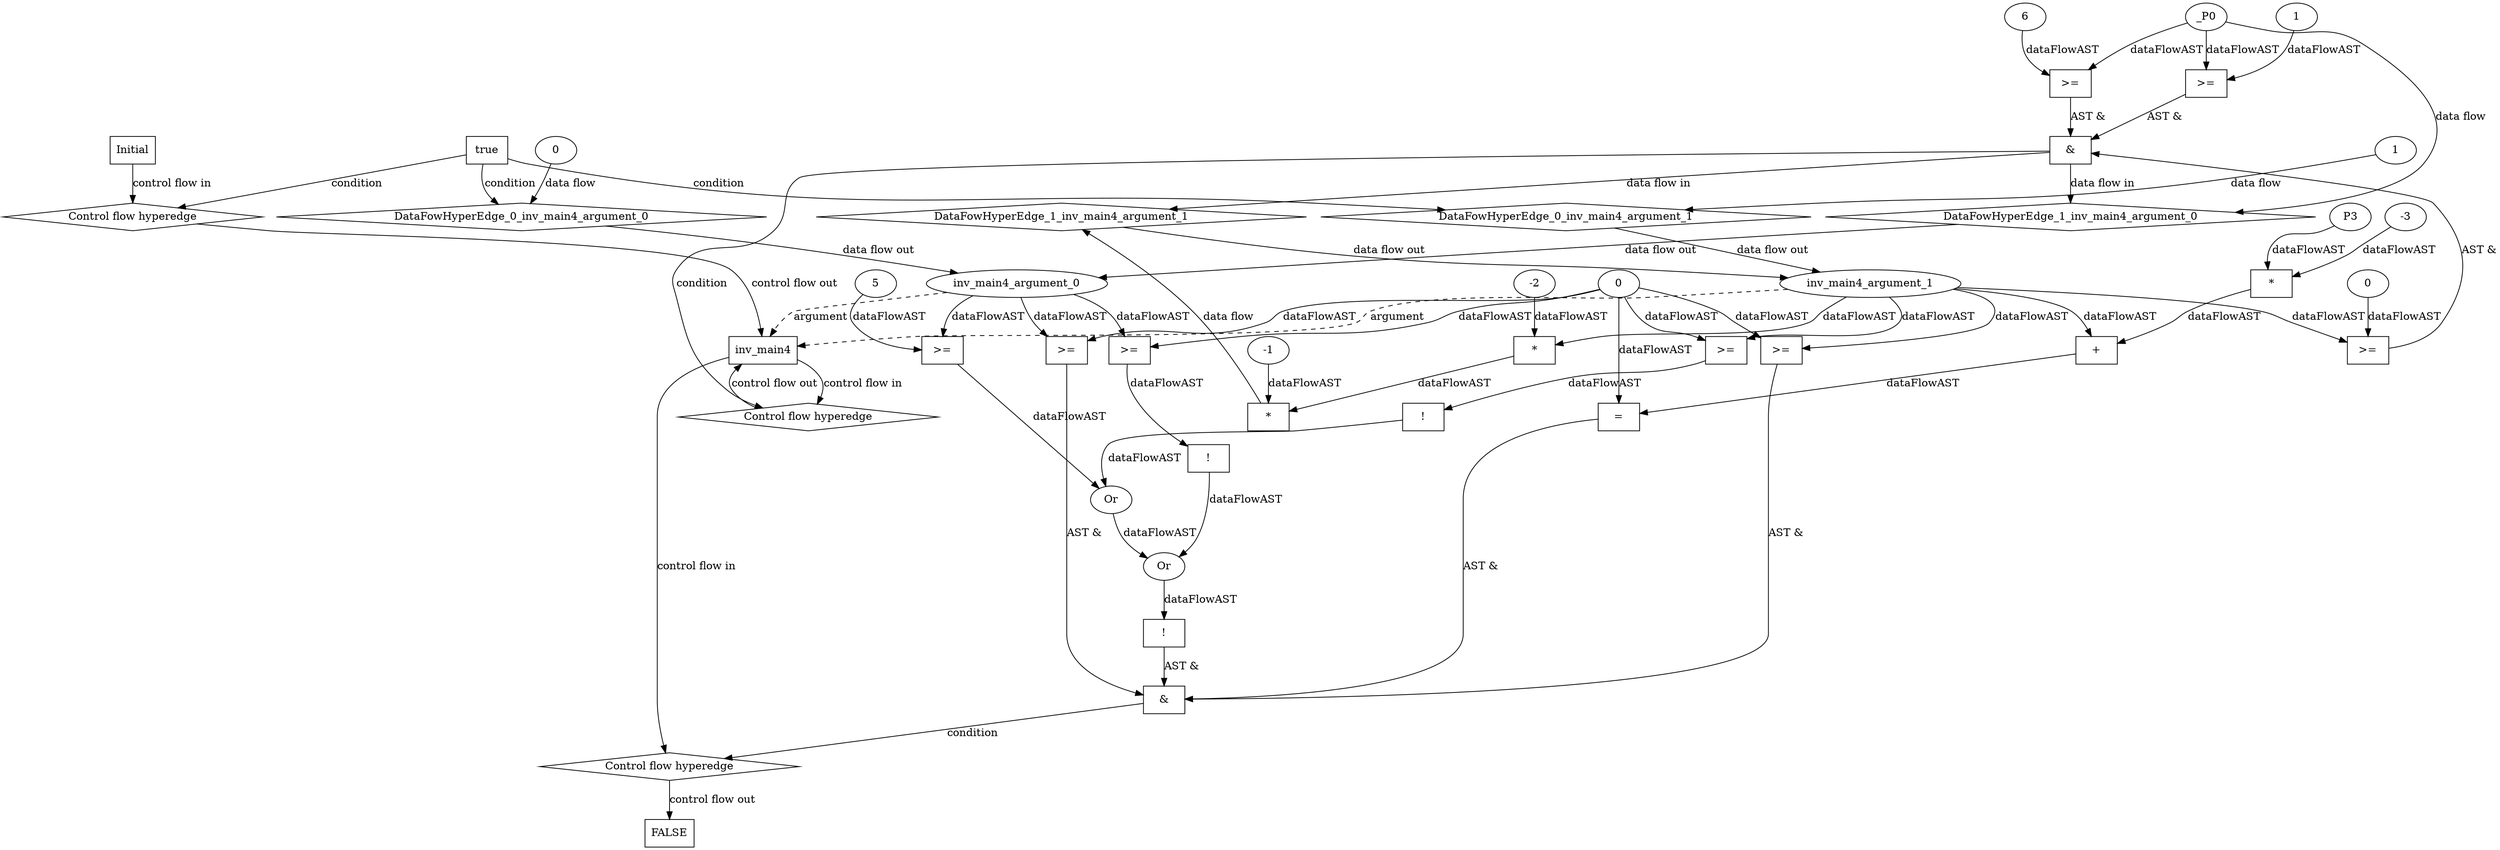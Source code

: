 digraph dag {
"inv_main4" [label="inv_main4" nodeName="inv_main4" class=cfn  shape="rect"];
FALSE [label="FALSE" nodeName=FALSE class=cfn  shape="rect"];
Initial [label="Initial" nodeName=Initial class=cfn  shape="rect"];
ControlFowHyperEdge_0 [label="Control flow hyperedge" nodeName=ControlFowHyperEdge_0 class=controlFlowHyperEdge shape="diamond"];
"Initial" -> ControlFowHyperEdge_0 [label="control flow in"]
ControlFowHyperEdge_0 -> "inv_main4" [label="control flow out"]
ControlFowHyperEdge_1 [label="Control flow hyperedge" nodeName=ControlFowHyperEdge_1 class=controlFlowHyperEdge shape="diamond"];
"inv_main4" -> ControlFowHyperEdge_1 [label="control flow in"]
ControlFowHyperEdge_1 -> "inv_main4" [label="control flow out"]
ControlFowHyperEdge_2 [label="Control flow hyperedge" nodeName=ControlFowHyperEdge_2 class=controlFlowHyperEdge shape="diamond"];
"inv_main4" -> ControlFowHyperEdge_2 [label="control flow in"]
ControlFowHyperEdge_2 -> "FALSE" [label="control flow out"]
"inv_main4_argument_0" [label="inv_main4_argument_0" nodeName=argument0 class=argument  head="inv_main4" shape="oval"];
"inv_main4_argument_0" -> "inv_main4"[label="argument" style="dashed"]
"inv_main4_argument_1" [label="inv_main4_argument_1" nodeName=argument1 class=argument  head="inv_main4" shape="oval"];
"inv_main4_argument_1" -> "inv_main4"[label="argument" style="dashed"]

"true_0" [label="true" nodeName="true_0" class=true shape="rect"];
"true_0" -> "ControlFowHyperEdge_0" [label="condition"];
"xxxinv_main4___Initial_0xxxdataFlow_0_node_0" [label="0" nodeName="xxxinv_main4___Initial_0xxxdataFlow_0_node_0" class=Literal ];

"xxxinv_main4___Initial_0xxxdataFlow_0_node_0" -> "DataFowHyperEdge_0_inv_main4_argument_0" [label="data flow"];
"xxxinv_main4___Initial_0xxxdataFlow1_node_0" [label="1" nodeName="xxxinv_main4___Initial_0xxxdataFlow1_node_0" class=Literal ];

"xxxinv_main4___Initial_0xxxdataFlow1_node_0" -> "DataFowHyperEdge_0_inv_main4_argument_1" [label="data flow"];
"xxxinv_main4___inv_main4_1xxx_and" [label="&" nodeName="xxxinv_main4___inv_main4_1xxx_and" class=Operator shape="rect"];
"xxxinv_main4___inv_main4_1xxxguard_0_node_0" [label=">=" nodeName="xxxinv_main4___inv_main4_1xxxguard_0_node_0" class=Operator  shape="rect"];
"xxxinv_main4___inv_main4_1xxxguard_0_node_1" [label="6" nodeName="xxxinv_main4___inv_main4_1xxxguard_0_node_1" class=Literal ];
"xxxinv_main4___inv_main4_1xxxguard_0_node_1" -> "xxxinv_main4___inv_main4_1xxxguard_0_node_0"[label="dataFlowAST"]
"xxxinv_main4___inv_main4_1xxxdataFlow_0_node_0" -> "xxxinv_main4___inv_main4_1xxxguard_0_node_0"[label="dataFlowAST"]

"xxxinv_main4___inv_main4_1xxxguard_0_node_0" -> "xxxinv_main4___inv_main4_1xxx_and" [label="AST &"];
"xxxinv_main4___inv_main4_1xxxguard1_node_0" [label=">=" nodeName="xxxinv_main4___inv_main4_1xxxguard1_node_0" class=Operator  shape="rect"];
"xxxinv_main4___inv_main4_1xxxguard1_node_2" [label="1" nodeName="xxxinv_main4___inv_main4_1xxxguard1_node_2" class=Literal ];
"xxxinv_main4___inv_main4_1xxxdataFlow_0_node_0" -> "xxxinv_main4___inv_main4_1xxxguard1_node_0"[label="dataFlowAST"]
"xxxinv_main4___inv_main4_1xxxguard1_node_2" -> "xxxinv_main4___inv_main4_1xxxguard1_node_0"[label="dataFlowAST"]

"xxxinv_main4___inv_main4_1xxxguard1_node_0" -> "xxxinv_main4___inv_main4_1xxx_and" [label="AST &"];
"xxxinv_main4___inv_main4_1xxxguard2_node_0" [label=">=" nodeName="xxxinv_main4___inv_main4_1xxxguard2_node_0" class=Operator  shape="rect"];
"xxxinv_main4___inv_main4_1xxxguard2_node_2" [label="0" nodeName="xxxinv_main4___inv_main4_1xxxguard2_node_2" class=Literal ];
"inv_main4_argument_1" -> "xxxinv_main4___inv_main4_1xxxguard2_node_0"[label="dataFlowAST"]
"xxxinv_main4___inv_main4_1xxxguard2_node_2" -> "xxxinv_main4___inv_main4_1xxxguard2_node_0"[label="dataFlowAST"]

"xxxinv_main4___inv_main4_1xxxguard2_node_0" -> "xxxinv_main4___inv_main4_1xxx_and" [label="AST &"];
"xxxinv_main4___inv_main4_1xxx_and" -> "ControlFowHyperEdge_1" [label="condition"];
"xxxinv_main4___inv_main4_1xxxdataFlow_0_node_0" [label="_P0" nodeName="xxxinv_main4___inv_main4_1xxxdataFlow_0_node_0" class=Constant ];

"xxxinv_main4___inv_main4_1xxxdataFlow_0_node_0" -> "DataFowHyperEdge_1_inv_main4_argument_0" [label="data flow"];
"xxxinv_main4___inv_main4_1xxxdataFlow1_node_0" [label="*" nodeName="xxxinv_main4___inv_main4_1xxxdataFlow1_node_0" class=Operator  shape="rect"];
"xxxinv_main4___inv_main4_1xxxdataFlow1_node_1" [label="-1" nodeName="xxxinv_main4___inv_main4_1xxxdataFlow1_node_1" class=Coeff ];
"xxxinv_main4___inv_main4_1xxxdataFlow1_node_2" [label="*" nodeName="xxxinv_main4___inv_main4_1xxxdataFlow1_node_2" class=Operator  shape="rect"];
"xxxinv_main4___inv_main4_1xxxdataFlow1_node_3" [label="-2" nodeName="xxxinv_main4___inv_main4_1xxxdataFlow1_node_3" class=Coeff ];
"xxxinv_main4___inv_main4_1xxxdataFlow1_node_1" -> "xxxinv_main4___inv_main4_1xxxdataFlow1_node_0"[label="dataFlowAST"]
"xxxinv_main4___inv_main4_1xxxdataFlow1_node_2" -> "xxxinv_main4___inv_main4_1xxxdataFlow1_node_0"[label="dataFlowAST"]
"inv_main4_argument_1" -> "xxxinv_main4___inv_main4_1xxxdataFlow1_node_2"[label="dataFlowAST"]
"xxxinv_main4___inv_main4_1xxxdataFlow1_node_3" -> "xxxinv_main4___inv_main4_1xxxdataFlow1_node_2"[label="dataFlowAST"]

"xxxinv_main4___inv_main4_1xxxdataFlow1_node_0" -> "DataFowHyperEdge_1_inv_main4_argument_1" [label="data flow"];
"xxxFALSE___inv_main4_2xxx_and" [label="&" nodeName="xxxFALSE___inv_main4_2xxx_and" class=Operator shape="rect"];
"xxxFALSE___inv_main4_2xxxguard_0_node_0" [label="=" nodeName="xxxFALSE___inv_main4_2xxxguard_0_node_0" class=Operator  shape="rect"];
"xxxFALSE___inv_main4_2xxxguard_0_node_1" [label="+" nodeName="xxxFALSE___inv_main4_2xxxguard_0_node_1" class= Operator shape="rect"];
"xxxFALSE___inv_main4_2xxxguard_0_node_3" [label="*" nodeName="xxxFALSE___inv_main4_2xxxguard_0_node_3" class=Operator  shape="rect"];
"xxxFALSE___inv_main4_2xxxguard_0_node_4" [label="-3" nodeName="xxxFALSE___inv_main4_2xxxguard_0_node_4" class=Coeff ];
"xxxFALSE___inv_main4_2xxxguard_0_node_5" [label="P3" nodeName="xxxFALSE___inv_main4_2xxxguard_0_node_5" class=Constant ];
"xxxFALSE___inv_main4_2xxxguard_0_node_6" [label="0" nodeName="xxxFALSE___inv_main4_2xxxguard_0_node_6" class=Literal ];
"xxxFALSE___inv_main4_2xxxguard_0_node_1" -> "xxxFALSE___inv_main4_2xxxguard_0_node_0"[label="dataFlowAST"]
"xxxFALSE___inv_main4_2xxxguard_0_node_6" -> "xxxFALSE___inv_main4_2xxxguard_0_node_0"[label="dataFlowAST"]
"inv_main4_argument_1" -> "xxxFALSE___inv_main4_2xxxguard_0_node_1"[label="dataFlowAST"]
"xxxFALSE___inv_main4_2xxxguard_0_node_3" -> "xxxFALSE___inv_main4_2xxxguard_0_node_1"[label="dataFlowAST"]
"xxxFALSE___inv_main4_2xxxguard_0_node_5" -> "xxxFALSE___inv_main4_2xxxguard_0_node_3"[label="dataFlowAST"]
"xxxFALSE___inv_main4_2xxxguard_0_node_4" -> "xxxFALSE___inv_main4_2xxxguard_0_node_3"[label="dataFlowAST"]

"xxxFALSE___inv_main4_2xxxguard_0_node_0" -> "xxxFALSE___inv_main4_2xxx_and" [label="AST &"];
"xxxFALSE___inv_main4_2xxxguard1_node_0" [label=">=" nodeName="xxxFALSE___inv_main4_2xxxguard1_node_0" class=Operator  shape="rect"];
"inv_main4_argument_1" -> "xxxFALSE___inv_main4_2xxxguard1_node_0"[label="dataFlowAST"]
"xxxFALSE___inv_main4_2xxxguard_0_node_6" -> "xxxFALSE___inv_main4_2xxxguard1_node_0"[label="dataFlowAST"]

"xxxFALSE___inv_main4_2xxxguard1_node_0" -> "xxxFALSE___inv_main4_2xxx_and" [label="AST &"];
"xxxFALSE___inv_main4_2xxxguard2_node_0" [label=">=" nodeName="xxxFALSE___inv_main4_2xxxguard2_node_0" class=Operator  shape="rect"];
"inv_main4_argument_0" -> "xxxFALSE___inv_main4_2xxxguard2_node_0"[label="dataFlowAST"]
"xxxFALSE___inv_main4_2xxxguard_0_node_6" -> "xxxFALSE___inv_main4_2xxxguard2_node_0"[label="dataFlowAST"]

"xxxFALSE___inv_main4_2xxxguard2_node_0" -> "xxxFALSE___inv_main4_2xxx_and" [label="AST &"];
"xxxFALSE___inv_main4_2xxxguard3_node_0" [label="!" nodeName="xxxFALSE___inv_main4_2xxxguard3_node_0" class=Operator shape="rect"];
"xxxFALSE___inv_main4_2xxxguard3_node_1" [label="Or" nodeName="xxxFALSE___inv_main4_2xxxguard3_node_1" class=Operator ];
"xxxFALSE___inv_main4_2xxxguard3_node_2" [label="Or" nodeName="xxxFALSE___inv_main4_2xxxguard3_node_2" class=Operator ];
"xxxFALSE___inv_main4_2xxxguard3_node_3" [label="!" nodeName="xxxFALSE___inv_main4_2xxxguard3_node_3" class=Operator shape="rect"];
"xxxFALSE___inv_main4_2xxxguard3_node_4" [label=">=" nodeName="xxxFALSE___inv_main4_2xxxguard3_node_4" class=Operator  shape="rect"];
"xxxFALSE___inv_main4_2xxxguard3_node_7" [label=">=" nodeName="xxxFALSE___inv_main4_2xxxguard3_node_7" class=Operator  shape="rect"];
"xxxFALSE___inv_main4_2xxxguard3_node_8" [label="5" nodeName="xxxFALSE___inv_main4_2xxxguard3_node_8" class=Literal ];
"xxxFALSE___inv_main4_2xxxguard3_node_10" [label="!" nodeName="xxxFALSE___inv_main4_2xxxguard3_node_10" class=Operator shape="rect"];
"xxxFALSE___inv_main4_2xxxguard3_node_11" [label=">=" nodeName="xxxFALSE___inv_main4_2xxxguard3_node_11" class=Operator  shape="rect"];
"xxxFALSE___inv_main4_2xxxguard3_node_1" -> "xxxFALSE___inv_main4_2xxxguard3_node_0"[label="dataFlowAST"]
"xxxFALSE___inv_main4_2xxxguard3_node_2" -> "xxxFALSE___inv_main4_2xxxguard3_node_1"[label="dataFlowAST"]
"xxxFALSE___inv_main4_2xxxguard3_node_10" -> "xxxFALSE___inv_main4_2xxxguard3_node_1"[label="dataFlowAST"]
"xxxFALSE___inv_main4_2xxxguard3_node_3" -> "xxxFALSE___inv_main4_2xxxguard3_node_2"[label="dataFlowAST"]
"xxxFALSE___inv_main4_2xxxguard3_node_7" -> "xxxFALSE___inv_main4_2xxxguard3_node_2"[label="dataFlowAST"]
"xxxFALSE___inv_main4_2xxxguard3_node_4" -> "xxxFALSE___inv_main4_2xxxguard3_node_3"[label="dataFlowAST"]
"inv_main4_argument_1" -> "xxxFALSE___inv_main4_2xxxguard3_node_4"[label="dataFlowAST"]
"xxxFALSE___inv_main4_2xxxguard_0_node_6" -> "xxxFALSE___inv_main4_2xxxguard3_node_4"[label="dataFlowAST"]
"xxxFALSE___inv_main4_2xxxguard3_node_8" -> "xxxFALSE___inv_main4_2xxxguard3_node_7"[label="dataFlowAST"]
"inv_main4_argument_0" -> "xxxFALSE___inv_main4_2xxxguard3_node_7"[label="dataFlowAST"]
"xxxFALSE___inv_main4_2xxxguard3_node_11" -> "xxxFALSE___inv_main4_2xxxguard3_node_10"[label="dataFlowAST"]
"inv_main4_argument_0" -> "xxxFALSE___inv_main4_2xxxguard3_node_11"[label="dataFlowAST"]
"xxxFALSE___inv_main4_2xxxguard_0_node_6" -> "xxxFALSE___inv_main4_2xxxguard3_node_11"[label="dataFlowAST"]

"xxxFALSE___inv_main4_2xxxguard3_node_0" -> "xxxFALSE___inv_main4_2xxx_and" [label="AST &"];
"xxxFALSE___inv_main4_2xxx_and" -> "ControlFowHyperEdge_2" [label="condition"];
"DataFowHyperEdge_0_inv_main4_argument_0" [label="DataFowHyperEdge_0_inv_main4_argument_0" nodeName="DataFowHyperEdge_0_inv_main4_argument_0" class=DataFlowHyperedge shape="diamond"];
"DataFowHyperEdge_0_inv_main4_argument_0" -> "inv_main4_argument_0"[label="data flow out"]
"true_0" -> "DataFowHyperEdge_0_inv_main4_argument_0" [label="condition"];
"DataFowHyperEdge_0_inv_main4_argument_1" [label="DataFowHyperEdge_0_inv_main4_argument_1" nodeName="DataFowHyperEdge_0_inv_main4_argument_1" class=DataFlowHyperedge shape="diamond"];
"DataFowHyperEdge_0_inv_main4_argument_1" -> "inv_main4_argument_1"[label="data flow out"]
"true_0" -> "DataFowHyperEdge_0_inv_main4_argument_1" [label="condition"];
"DataFowHyperEdge_1_inv_main4_argument_0" [label="DataFowHyperEdge_1_inv_main4_argument_0" nodeName="DataFowHyperEdge_1_inv_main4_argument_0" class=DataFlowHyperedge shape="diamond"];
"DataFowHyperEdge_1_inv_main4_argument_0" -> "inv_main4_argument_0"[label="data flow out"]
"xxxinv_main4___inv_main4_1xxx_and" -> "DataFowHyperEdge_1_inv_main4_argument_0"[label="data flow in"]
"DataFowHyperEdge_1_inv_main4_argument_1" [label="DataFowHyperEdge_1_inv_main4_argument_1" nodeName="DataFowHyperEdge_1_inv_main4_argument_1" class=DataFlowHyperedge shape="diamond"];
"DataFowHyperEdge_1_inv_main4_argument_1" -> "inv_main4_argument_1"[label="data flow out"]
"xxxinv_main4___inv_main4_1xxx_and" -> "DataFowHyperEdge_1_inv_main4_argument_1"[label="data flow in"]




}
